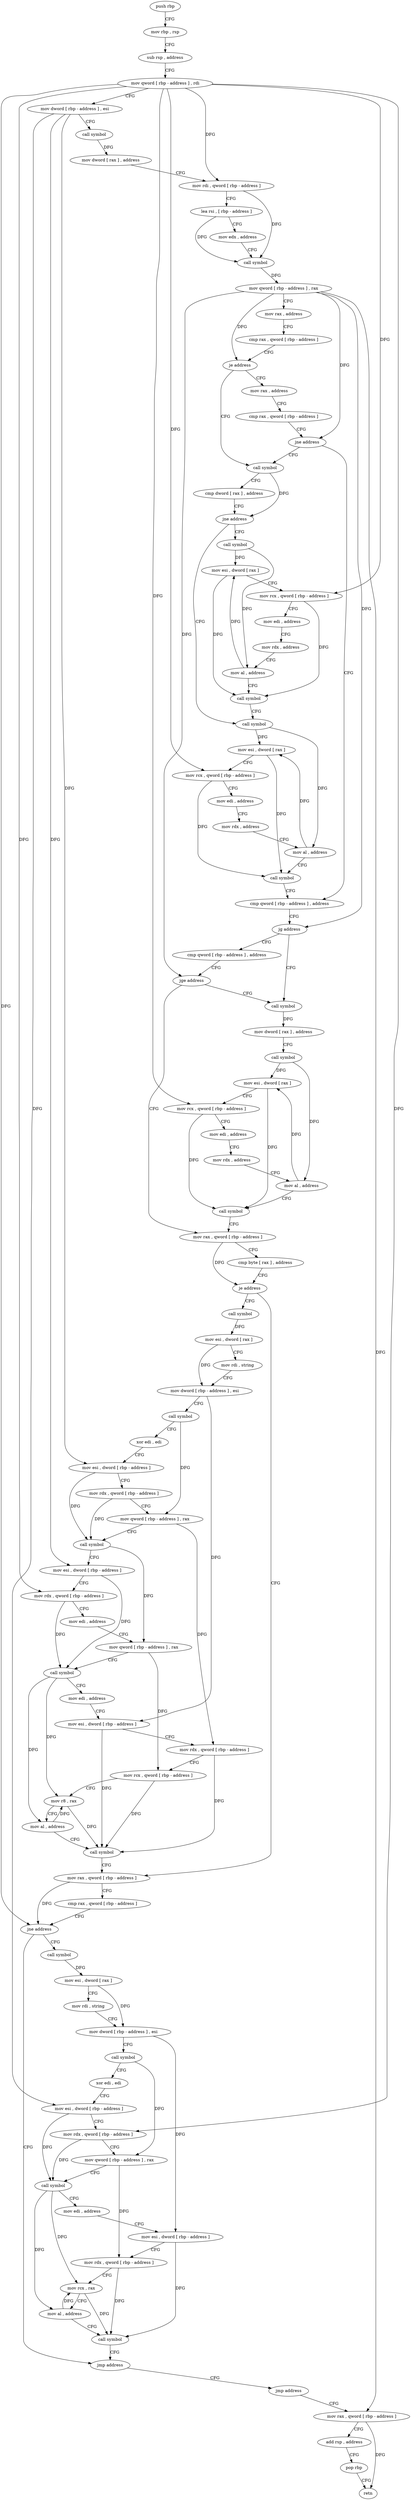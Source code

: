 digraph "func" {
"4302336" [label = "push rbp" ]
"4302337" [label = "mov rbp , rsp" ]
"4302340" [label = "sub rsp , address" ]
"4302344" [label = "mov qword [ rbp - address ] , rdi" ]
"4302348" [label = "mov dword [ rbp - address ] , esi" ]
"4302351" [label = "call symbol" ]
"4302356" [label = "mov dword [ rax ] , address" ]
"4302362" [label = "mov rdi , qword [ rbp - address ]" ]
"4302366" [label = "lea rsi , [ rbp - address ]" ]
"4302370" [label = "mov edx , address" ]
"4302375" [label = "call symbol" ]
"4302380" [label = "mov qword [ rbp - address ] , rax" ]
"4302384" [label = "mov rax , address" ]
"4302394" [label = "cmp rax , qword [ rbp - address ]" ]
"4302398" [label = "je address" ]
"4302424" [label = "call symbol" ]
"4302404" [label = "mov rax , address" ]
"4302429" [label = "cmp dword [ rax ] , address" ]
"4302432" [label = "jne address" ]
"4302471" [label = "call symbol" ]
"4302438" [label = "call symbol" ]
"4302414" [label = "cmp rax , qword [ rbp - address ]" ]
"4302418" [label = "jne address" ]
"4302504" [label = "cmp qword [ rbp - address ] , address" ]
"4302476" [label = "mov esi , dword [ rax ]" ]
"4302478" [label = "mov rcx , qword [ rbp - address ]" ]
"4302482" [label = "mov edi , address" ]
"4302487" [label = "mov rdx , address" ]
"4302497" [label = "mov al , address" ]
"4302499" [label = "call symbol" ]
"4302443" [label = "mov esi , dword [ rax ]" ]
"4302445" [label = "mov rcx , qword [ rbp - address ]" ]
"4302449" [label = "mov edi , address" ]
"4302454" [label = "mov rdx , address" ]
"4302464" [label = "mov al , address" ]
"4302466" [label = "call symbol" ]
"4302512" [label = "jg address" ]
"4302532" [label = "call symbol" ]
"4302518" [label = "cmp qword [ rbp - address ] , address" ]
"4302537" [label = "mov dword [ rax ] , address" ]
"4302543" [label = "call symbol" ]
"4302548" [label = "mov esi , dword [ rax ]" ]
"4302550" [label = "mov rcx , qword [ rbp - address ]" ]
"4302554" [label = "mov edi , address" ]
"4302559" [label = "mov rdx , address" ]
"4302569" [label = "mov al , address" ]
"4302571" [label = "call symbol" ]
"4302576" [label = "mov rax , qword [ rbp - address ]" ]
"4302526" [label = "jge address" ]
"4302679" [label = "mov rax , qword [ rbp - address ]" ]
"4302683" [label = "cmp rax , qword [ rbp - address ]" ]
"4302687" [label = "jne address" ]
"4302758" [label = "jmp address" ]
"4302693" [label = "call symbol" ]
"4302589" [label = "call symbol" ]
"4302594" [label = "mov esi , dword [ rax ]" ]
"4302596" [label = "mov rdi , string" ]
"4302606" [label = "mov dword [ rbp - address ] , esi" ]
"4302609" [label = "call symbol" ]
"4302614" [label = "xor edi , edi" ]
"4302616" [label = "mov esi , dword [ rbp - address ]" ]
"4302619" [label = "mov rdx , qword [ rbp - address ]" ]
"4302623" [label = "mov qword [ rbp - address ] , rax" ]
"4302627" [label = "call symbol" ]
"4302632" [label = "mov esi , dword [ rbp - address ]" ]
"4302635" [label = "mov rdx , qword [ rbp - address ]" ]
"4302639" [label = "mov edi , address" ]
"4302644" [label = "mov qword [ rbp - address ] , rax" ]
"4302648" [label = "call symbol" ]
"4302653" [label = "mov edi , address" ]
"4302658" [label = "mov esi , dword [ rbp - address ]" ]
"4302661" [label = "mov rdx , qword [ rbp - address ]" ]
"4302665" [label = "mov rcx , qword [ rbp - address ]" ]
"4302669" [label = "mov r8 , rax" ]
"4302672" [label = "mov al , address" ]
"4302674" [label = "call symbol" ]
"4302580" [label = "cmp byte [ rax ] , address" ]
"4302583" [label = "je address" ]
"4302763" [label = "jmp address" ]
"4302698" [label = "mov esi , dword [ rax ]" ]
"4302700" [label = "mov rdi , string" ]
"4302710" [label = "mov dword [ rbp - address ] , esi" ]
"4302713" [label = "call symbol" ]
"4302718" [label = "xor edi , edi" ]
"4302720" [label = "mov esi , dword [ rbp - address ]" ]
"4302723" [label = "mov rdx , qword [ rbp - address ]" ]
"4302727" [label = "mov qword [ rbp - address ] , rax" ]
"4302731" [label = "call symbol" ]
"4302736" [label = "mov edi , address" ]
"4302741" [label = "mov esi , dword [ rbp - address ]" ]
"4302744" [label = "mov rdx , qword [ rbp - address ]" ]
"4302748" [label = "mov rcx , rax" ]
"4302751" [label = "mov al , address" ]
"4302753" [label = "call symbol" ]
"4302768" [label = "mov rax , qword [ rbp - address ]" ]
"4302772" [label = "add rsp , address" ]
"4302776" [label = "pop rbp" ]
"4302777" [label = "retn" ]
"4302336" -> "4302337" [ label = "CFG" ]
"4302337" -> "4302340" [ label = "CFG" ]
"4302340" -> "4302344" [ label = "CFG" ]
"4302344" -> "4302348" [ label = "CFG" ]
"4302344" -> "4302362" [ label = "DFG" ]
"4302344" -> "4302478" [ label = "DFG" ]
"4302344" -> "4302445" [ label = "DFG" ]
"4302344" -> "4302550" [ label = "DFG" ]
"4302344" -> "4302687" [ label = "DFG" ]
"4302344" -> "4302635" [ label = "DFG" ]
"4302344" -> "4302723" [ label = "DFG" ]
"4302348" -> "4302351" [ label = "CFG" ]
"4302348" -> "4302616" [ label = "DFG" ]
"4302348" -> "4302632" [ label = "DFG" ]
"4302348" -> "4302720" [ label = "DFG" ]
"4302351" -> "4302356" [ label = "DFG" ]
"4302356" -> "4302362" [ label = "CFG" ]
"4302362" -> "4302366" [ label = "CFG" ]
"4302362" -> "4302375" [ label = "DFG" ]
"4302366" -> "4302370" [ label = "CFG" ]
"4302366" -> "4302375" [ label = "DFG" ]
"4302370" -> "4302375" [ label = "CFG" ]
"4302375" -> "4302380" [ label = "DFG" ]
"4302380" -> "4302384" [ label = "CFG" ]
"4302380" -> "4302398" [ label = "DFG" ]
"4302380" -> "4302418" [ label = "DFG" ]
"4302380" -> "4302512" [ label = "DFG" ]
"4302380" -> "4302526" [ label = "DFG" ]
"4302380" -> "4302768" [ label = "DFG" ]
"4302384" -> "4302394" [ label = "CFG" ]
"4302394" -> "4302398" [ label = "CFG" ]
"4302398" -> "4302424" [ label = "CFG" ]
"4302398" -> "4302404" [ label = "CFG" ]
"4302424" -> "4302429" [ label = "CFG" ]
"4302424" -> "4302432" [ label = "DFG" ]
"4302404" -> "4302414" [ label = "CFG" ]
"4302429" -> "4302432" [ label = "CFG" ]
"4302432" -> "4302471" [ label = "CFG" ]
"4302432" -> "4302438" [ label = "CFG" ]
"4302471" -> "4302476" [ label = "DFG" ]
"4302471" -> "4302497" [ label = "DFG" ]
"4302438" -> "4302443" [ label = "DFG" ]
"4302438" -> "4302464" [ label = "DFG" ]
"4302414" -> "4302418" [ label = "CFG" ]
"4302418" -> "4302504" [ label = "CFG" ]
"4302418" -> "4302424" [ label = "CFG" ]
"4302504" -> "4302512" [ label = "CFG" ]
"4302476" -> "4302478" [ label = "CFG" ]
"4302476" -> "4302499" [ label = "DFG" ]
"4302478" -> "4302482" [ label = "CFG" ]
"4302478" -> "4302499" [ label = "DFG" ]
"4302482" -> "4302487" [ label = "CFG" ]
"4302487" -> "4302497" [ label = "CFG" ]
"4302497" -> "4302499" [ label = "CFG" ]
"4302497" -> "4302476" [ label = "DFG" ]
"4302499" -> "4302504" [ label = "CFG" ]
"4302443" -> "4302445" [ label = "CFG" ]
"4302443" -> "4302466" [ label = "DFG" ]
"4302445" -> "4302449" [ label = "CFG" ]
"4302445" -> "4302466" [ label = "DFG" ]
"4302449" -> "4302454" [ label = "CFG" ]
"4302454" -> "4302464" [ label = "CFG" ]
"4302464" -> "4302466" [ label = "CFG" ]
"4302464" -> "4302443" [ label = "DFG" ]
"4302466" -> "4302471" [ label = "CFG" ]
"4302512" -> "4302532" [ label = "CFG" ]
"4302512" -> "4302518" [ label = "CFG" ]
"4302532" -> "4302537" [ label = "DFG" ]
"4302518" -> "4302526" [ label = "CFG" ]
"4302537" -> "4302543" [ label = "CFG" ]
"4302543" -> "4302548" [ label = "DFG" ]
"4302543" -> "4302569" [ label = "DFG" ]
"4302548" -> "4302550" [ label = "CFG" ]
"4302548" -> "4302571" [ label = "DFG" ]
"4302550" -> "4302554" [ label = "CFG" ]
"4302550" -> "4302571" [ label = "DFG" ]
"4302554" -> "4302559" [ label = "CFG" ]
"4302559" -> "4302569" [ label = "CFG" ]
"4302569" -> "4302571" [ label = "CFG" ]
"4302569" -> "4302548" [ label = "DFG" ]
"4302571" -> "4302576" [ label = "CFG" ]
"4302576" -> "4302580" [ label = "CFG" ]
"4302576" -> "4302583" [ label = "DFG" ]
"4302526" -> "4302576" [ label = "CFG" ]
"4302526" -> "4302532" [ label = "CFG" ]
"4302679" -> "4302683" [ label = "CFG" ]
"4302679" -> "4302687" [ label = "DFG" ]
"4302683" -> "4302687" [ label = "CFG" ]
"4302687" -> "4302758" [ label = "CFG" ]
"4302687" -> "4302693" [ label = "CFG" ]
"4302758" -> "4302763" [ label = "CFG" ]
"4302693" -> "4302698" [ label = "DFG" ]
"4302589" -> "4302594" [ label = "DFG" ]
"4302594" -> "4302596" [ label = "CFG" ]
"4302594" -> "4302606" [ label = "DFG" ]
"4302596" -> "4302606" [ label = "CFG" ]
"4302606" -> "4302609" [ label = "CFG" ]
"4302606" -> "4302658" [ label = "DFG" ]
"4302609" -> "4302614" [ label = "CFG" ]
"4302609" -> "4302623" [ label = "DFG" ]
"4302614" -> "4302616" [ label = "CFG" ]
"4302616" -> "4302619" [ label = "CFG" ]
"4302616" -> "4302627" [ label = "DFG" ]
"4302619" -> "4302623" [ label = "CFG" ]
"4302619" -> "4302627" [ label = "DFG" ]
"4302623" -> "4302627" [ label = "CFG" ]
"4302623" -> "4302661" [ label = "DFG" ]
"4302627" -> "4302632" [ label = "CFG" ]
"4302627" -> "4302644" [ label = "DFG" ]
"4302632" -> "4302635" [ label = "CFG" ]
"4302632" -> "4302648" [ label = "DFG" ]
"4302635" -> "4302639" [ label = "CFG" ]
"4302635" -> "4302648" [ label = "DFG" ]
"4302639" -> "4302644" [ label = "CFG" ]
"4302644" -> "4302648" [ label = "CFG" ]
"4302644" -> "4302665" [ label = "DFG" ]
"4302648" -> "4302653" [ label = "CFG" ]
"4302648" -> "4302669" [ label = "DFG" ]
"4302648" -> "4302672" [ label = "DFG" ]
"4302653" -> "4302658" [ label = "CFG" ]
"4302658" -> "4302661" [ label = "CFG" ]
"4302658" -> "4302674" [ label = "DFG" ]
"4302661" -> "4302665" [ label = "CFG" ]
"4302661" -> "4302674" [ label = "DFG" ]
"4302665" -> "4302669" [ label = "CFG" ]
"4302665" -> "4302674" [ label = "DFG" ]
"4302669" -> "4302672" [ label = "CFG" ]
"4302669" -> "4302674" [ label = "DFG" ]
"4302672" -> "4302674" [ label = "CFG" ]
"4302672" -> "4302669" [ label = "DFG" ]
"4302674" -> "4302679" [ label = "CFG" ]
"4302580" -> "4302583" [ label = "CFG" ]
"4302583" -> "4302679" [ label = "CFG" ]
"4302583" -> "4302589" [ label = "CFG" ]
"4302763" -> "4302768" [ label = "CFG" ]
"4302698" -> "4302700" [ label = "CFG" ]
"4302698" -> "4302710" [ label = "DFG" ]
"4302700" -> "4302710" [ label = "CFG" ]
"4302710" -> "4302713" [ label = "CFG" ]
"4302710" -> "4302741" [ label = "DFG" ]
"4302713" -> "4302718" [ label = "CFG" ]
"4302713" -> "4302727" [ label = "DFG" ]
"4302718" -> "4302720" [ label = "CFG" ]
"4302720" -> "4302723" [ label = "CFG" ]
"4302720" -> "4302731" [ label = "DFG" ]
"4302723" -> "4302727" [ label = "CFG" ]
"4302723" -> "4302731" [ label = "DFG" ]
"4302727" -> "4302731" [ label = "CFG" ]
"4302727" -> "4302744" [ label = "DFG" ]
"4302731" -> "4302736" [ label = "CFG" ]
"4302731" -> "4302748" [ label = "DFG" ]
"4302731" -> "4302751" [ label = "DFG" ]
"4302736" -> "4302741" [ label = "CFG" ]
"4302741" -> "4302744" [ label = "CFG" ]
"4302741" -> "4302753" [ label = "DFG" ]
"4302744" -> "4302748" [ label = "CFG" ]
"4302744" -> "4302753" [ label = "DFG" ]
"4302748" -> "4302751" [ label = "CFG" ]
"4302748" -> "4302753" [ label = "DFG" ]
"4302751" -> "4302753" [ label = "CFG" ]
"4302751" -> "4302748" [ label = "DFG" ]
"4302753" -> "4302758" [ label = "CFG" ]
"4302768" -> "4302772" [ label = "CFG" ]
"4302768" -> "4302777" [ label = "DFG" ]
"4302772" -> "4302776" [ label = "CFG" ]
"4302776" -> "4302777" [ label = "CFG" ]
}
